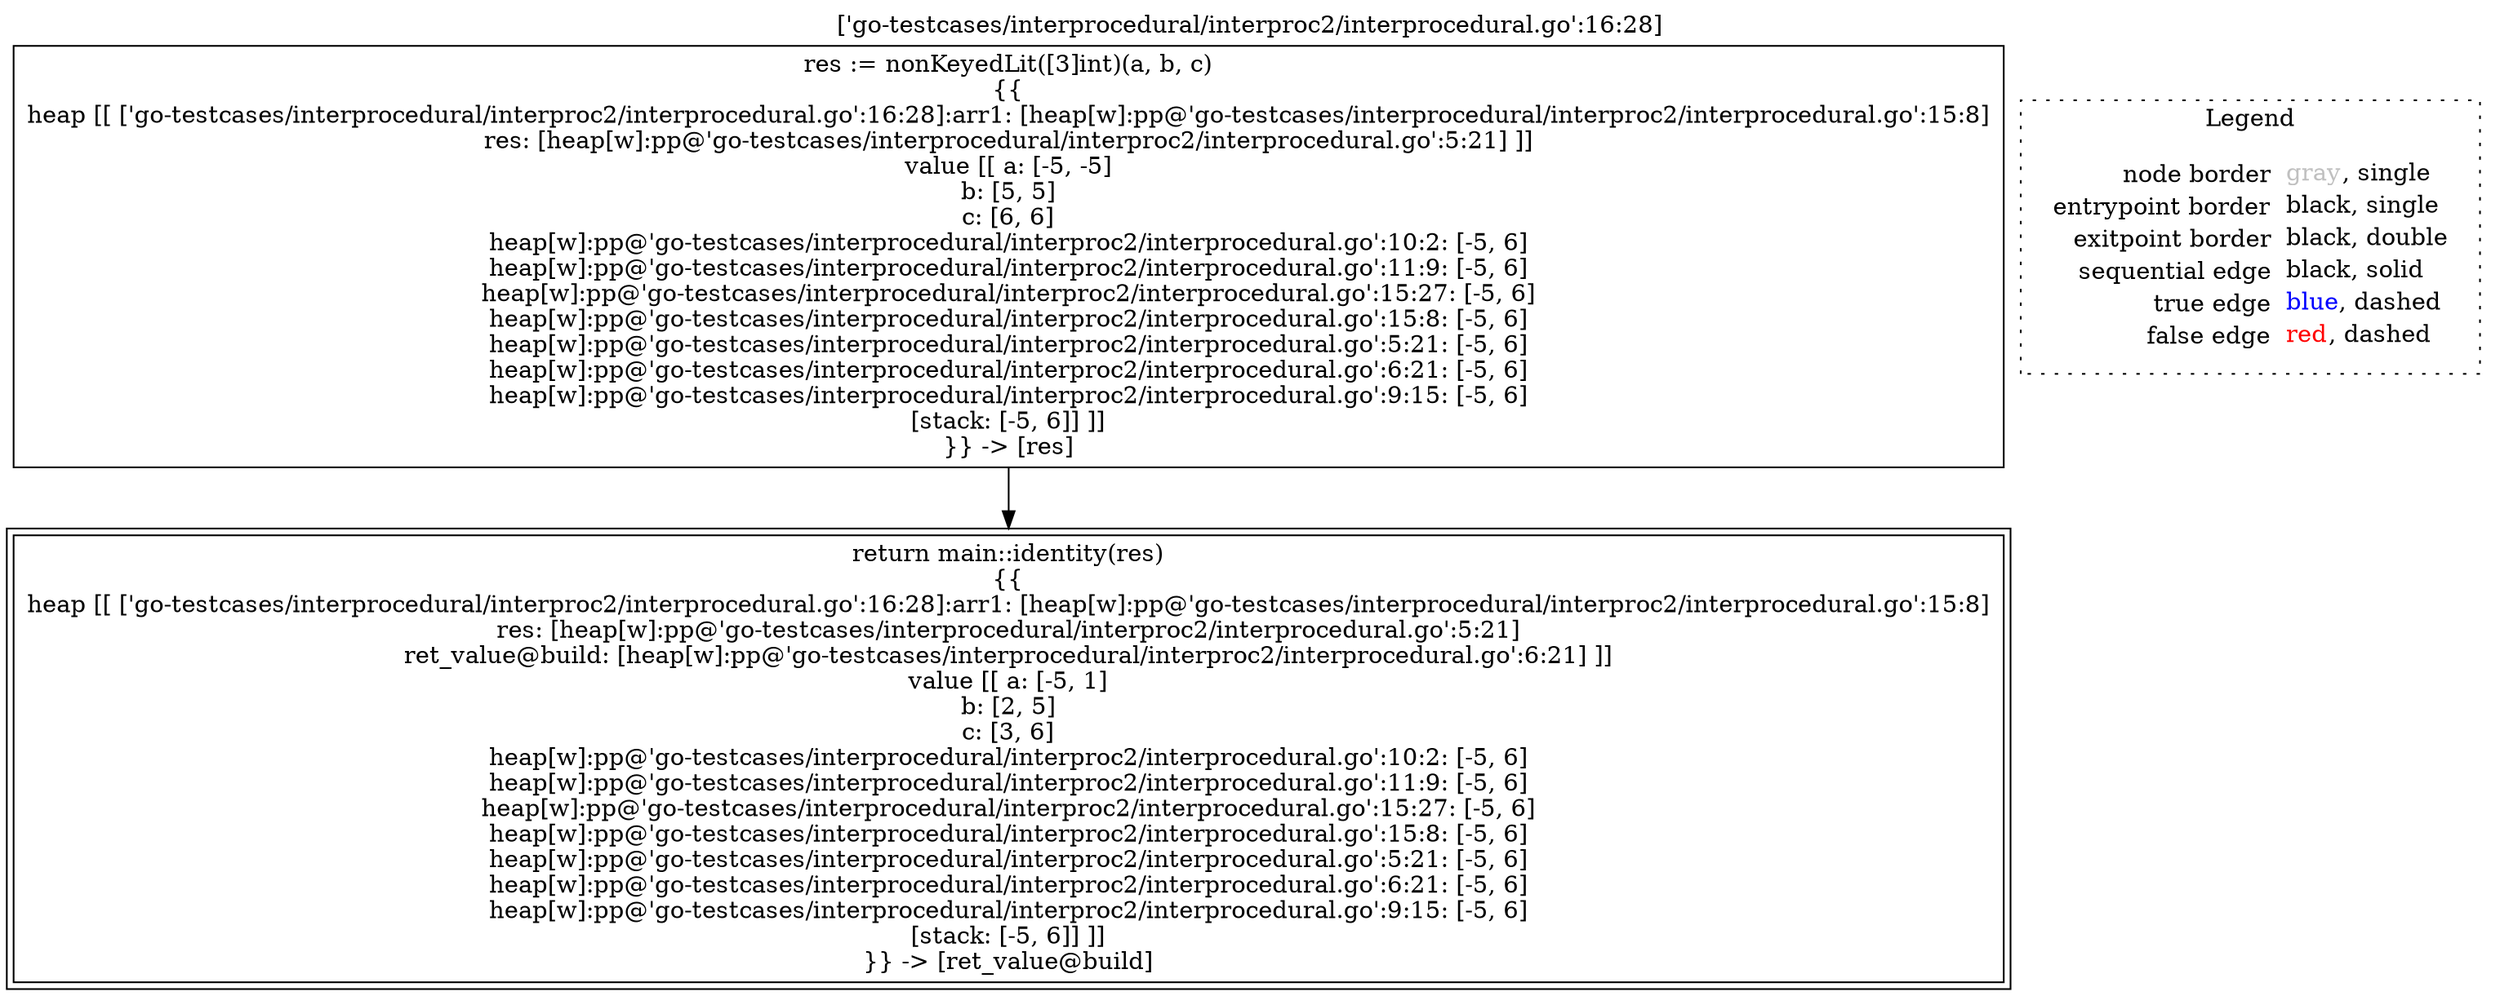 digraph {
	labelloc="t";
	label="['go-testcases/interprocedural/interproc2/interprocedural.go':16:28]";
	"node0" [shape="rect",color="black",label=<res := nonKeyedLit([3]int)(a, b, c)<BR/>{{<BR/>heap [[ ['go-testcases/interprocedural/interproc2/interprocedural.go':16:28]:arr1: [heap[w]:pp@'go-testcases/interprocedural/interproc2/interprocedural.go':15:8]<BR/>res: [heap[w]:pp@'go-testcases/interprocedural/interproc2/interprocedural.go':5:21] ]]<BR/>value [[ a: [-5, -5]<BR/>b: [5, 5]<BR/>c: [6, 6]<BR/>heap[w]:pp@'go-testcases/interprocedural/interproc2/interprocedural.go':10:2: [-5, 6]<BR/>heap[w]:pp@'go-testcases/interprocedural/interproc2/interprocedural.go':11:9: [-5, 6]<BR/>heap[w]:pp@'go-testcases/interprocedural/interproc2/interprocedural.go':15:27: [-5, 6]<BR/>heap[w]:pp@'go-testcases/interprocedural/interproc2/interprocedural.go':15:8: [-5, 6]<BR/>heap[w]:pp@'go-testcases/interprocedural/interproc2/interprocedural.go':5:21: [-5, 6]<BR/>heap[w]:pp@'go-testcases/interprocedural/interproc2/interprocedural.go':6:21: [-5, 6]<BR/>heap[w]:pp@'go-testcases/interprocedural/interproc2/interprocedural.go':9:15: [-5, 6]<BR/>[stack: [-5, 6]] ]]<BR/>}} -&gt; [res]>];
	"node1" [shape="rect",color="black",peripheries="2",label=<return main::identity(res)<BR/>{{<BR/>heap [[ ['go-testcases/interprocedural/interproc2/interprocedural.go':16:28]:arr1: [heap[w]:pp@'go-testcases/interprocedural/interproc2/interprocedural.go':15:8]<BR/>res: [heap[w]:pp@'go-testcases/interprocedural/interproc2/interprocedural.go':5:21]<BR/>ret_value@build: [heap[w]:pp@'go-testcases/interprocedural/interproc2/interprocedural.go':6:21] ]]<BR/>value [[ a: [-5, 1]<BR/>b: [2, 5]<BR/>c: [3, 6]<BR/>heap[w]:pp@'go-testcases/interprocedural/interproc2/interprocedural.go':10:2: [-5, 6]<BR/>heap[w]:pp@'go-testcases/interprocedural/interproc2/interprocedural.go':11:9: [-5, 6]<BR/>heap[w]:pp@'go-testcases/interprocedural/interproc2/interprocedural.go':15:27: [-5, 6]<BR/>heap[w]:pp@'go-testcases/interprocedural/interproc2/interprocedural.go':15:8: [-5, 6]<BR/>heap[w]:pp@'go-testcases/interprocedural/interproc2/interprocedural.go':5:21: [-5, 6]<BR/>heap[w]:pp@'go-testcases/interprocedural/interproc2/interprocedural.go':6:21: [-5, 6]<BR/>heap[w]:pp@'go-testcases/interprocedural/interproc2/interprocedural.go':9:15: [-5, 6]<BR/>[stack: [-5, 6]] ]]<BR/>}} -&gt; [ret_value@build]>];
	"node0" -> "node1" [color="black"];
subgraph cluster_legend {
	label="Legend";
	style=dotted;
	node [shape=plaintext];
	"legend" [label=<<table border="0" cellpadding="2" cellspacing="0" cellborder="0"><tr><td align="right">node border&nbsp;</td><td align="left"><font color="gray">gray</font>, single</td></tr><tr><td align="right">entrypoint border&nbsp;</td><td align="left"><font color="black">black</font>, single</td></tr><tr><td align="right">exitpoint border&nbsp;</td><td align="left"><font color="black">black</font>, double</td></tr><tr><td align="right">sequential edge&nbsp;</td><td align="left"><font color="black">black</font>, solid</td></tr><tr><td align="right">true edge&nbsp;</td><td align="left"><font color="blue">blue</font>, dashed</td></tr><tr><td align="right">false edge&nbsp;</td><td align="left"><font color="red">red</font>, dashed</td></tr></table>>];
}

}

